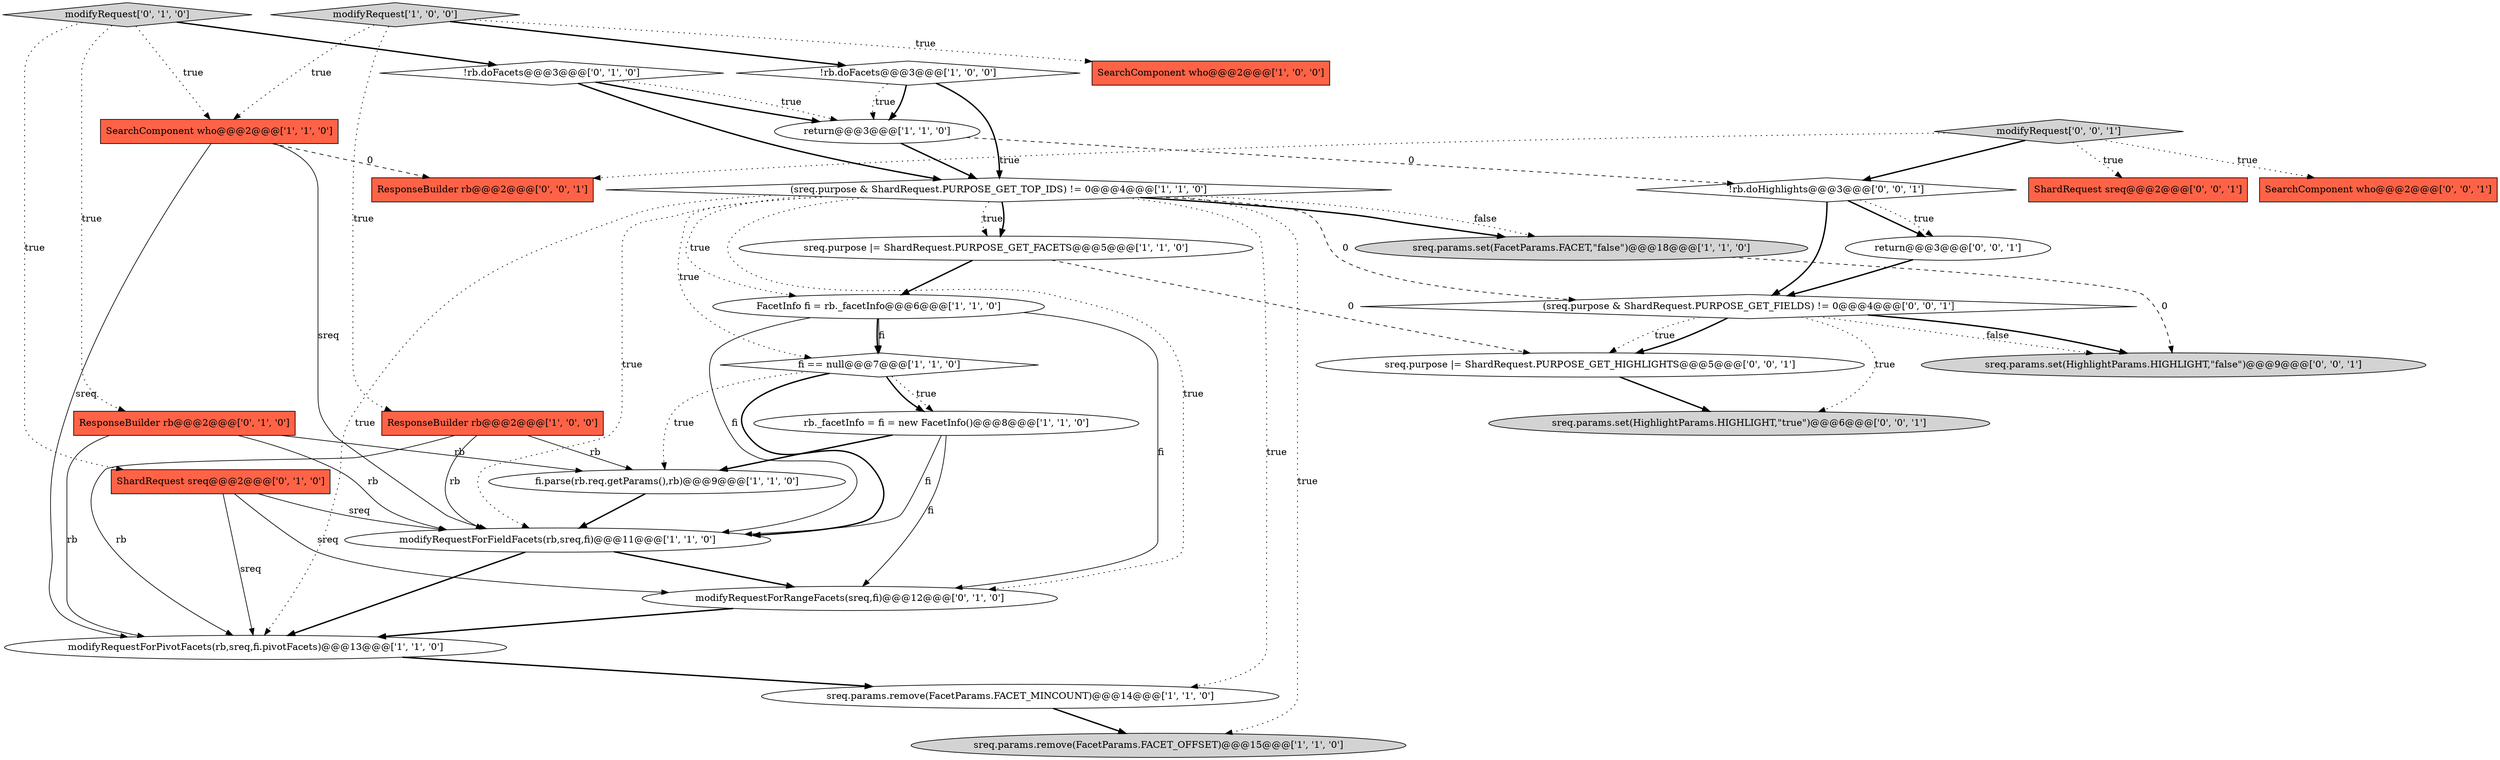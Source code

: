 digraph {
10 [style = filled, label = "modifyRequestForFieldFacets(rb,sreq,fi)@@@11@@@['1', '1', '0']", fillcolor = white, shape = ellipse image = "AAA0AAABBB1BBB"];
28 [style = filled, label = "ShardRequest sreq@@@2@@@['0', '0', '1']", fillcolor = tomato, shape = box image = "AAA0AAABBB3BBB"];
6 [style = filled, label = "sreq.params.set(FacetParams.FACET,\"false\")@@@18@@@['1', '1', '0']", fillcolor = lightgray, shape = ellipse image = "AAA0AAABBB1BBB"];
30 [style = filled, label = "ResponseBuilder rb@@@2@@@['0', '0', '1']", fillcolor = tomato, shape = box image = "AAA0AAABBB3BBB"];
14 [style = filled, label = "sreq.purpose |= ShardRequest.PURPOSE_GET_FACETS@@@5@@@['1', '1', '0']", fillcolor = white, shape = ellipse image = "AAA0AAABBB1BBB"];
19 [style = filled, label = "ResponseBuilder rb@@@2@@@['0', '1', '0']", fillcolor = tomato, shape = box image = "AAA0AAABBB2BBB"];
13 [style = filled, label = "SearchComponent who@@@2@@@['1', '1', '0']", fillcolor = tomato, shape = box image = "AAA0AAABBB1BBB"];
23 [style = filled, label = "return@@@3@@@['0', '0', '1']", fillcolor = white, shape = ellipse image = "AAA0AAABBB3BBB"];
2 [style = filled, label = "(sreq.purpose & ShardRequest.PURPOSE_GET_TOP_IDS) != 0@@@4@@@['1', '1', '0']", fillcolor = white, shape = diamond image = "AAA0AAABBB1BBB"];
0 [style = filled, label = "sreq.params.remove(FacetParams.FACET_OFFSET)@@@15@@@['1', '1', '0']", fillcolor = lightgray, shape = ellipse image = "AAA0AAABBB1BBB"];
24 [style = filled, label = "!rb.doHighlights@@@3@@@['0', '0', '1']", fillcolor = white, shape = diamond image = "AAA0AAABBB3BBB"];
9 [style = filled, label = "!rb.doFacets@@@3@@@['1', '0', '0']", fillcolor = white, shape = diamond image = "AAA0AAABBB1BBB"];
25 [style = filled, label = "SearchComponent who@@@2@@@['0', '0', '1']", fillcolor = tomato, shape = box image = "AAA0AAABBB3BBB"];
7 [style = filled, label = "SearchComponent who@@@2@@@['1', '0', '0']", fillcolor = tomato, shape = box image = "AAA0AAABBB1BBB"];
8 [style = filled, label = "modifyRequest['1', '0', '0']", fillcolor = lightgray, shape = diamond image = "AAA0AAABBB1BBB"];
4 [style = filled, label = "FacetInfo fi = rb._facetInfo@@@6@@@['1', '1', '0']", fillcolor = white, shape = ellipse image = "AAA0AAABBB1BBB"];
20 [style = filled, label = "modifyRequestForRangeFacets(sreq,fi)@@@12@@@['0', '1', '0']", fillcolor = white, shape = ellipse image = "AAA1AAABBB2BBB"];
18 [style = filled, label = "!rb.doFacets@@@3@@@['0', '1', '0']", fillcolor = white, shape = diamond image = "AAA0AAABBB2BBB"];
11 [style = filled, label = "rb._facetInfo = fi = new FacetInfo()@@@8@@@['1', '1', '0']", fillcolor = white, shape = ellipse image = "AAA0AAABBB1BBB"];
16 [style = filled, label = "fi == null@@@7@@@['1', '1', '0']", fillcolor = white, shape = diamond image = "AAA0AAABBB1BBB"];
26 [style = filled, label = "(sreq.purpose & ShardRequest.PURPOSE_GET_FIELDS) != 0@@@4@@@['0', '0', '1']", fillcolor = white, shape = diamond image = "AAA0AAABBB3BBB"];
3 [style = filled, label = "modifyRequestForPivotFacets(rb,sreq,fi.pivotFacets)@@@13@@@['1', '1', '0']", fillcolor = white, shape = ellipse image = "AAA0AAABBB1BBB"];
22 [style = filled, label = "modifyRequest['0', '0', '1']", fillcolor = lightgray, shape = diamond image = "AAA0AAABBB3BBB"];
21 [style = filled, label = "ShardRequest sreq@@@2@@@['0', '1', '0']", fillcolor = tomato, shape = box image = "AAA0AAABBB2BBB"];
31 [style = filled, label = "sreq.params.set(HighlightParams.HIGHLIGHT,\"true\")@@@6@@@['0', '0', '1']", fillcolor = lightgray, shape = ellipse image = "AAA0AAABBB3BBB"];
1 [style = filled, label = "fi.parse(rb.req.getParams(),rb)@@@9@@@['1', '1', '0']", fillcolor = white, shape = ellipse image = "AAA0AAABBB1BBB"];
27 [style = filled, label = "sreq.params.set(HighlightParams.HIGHLIGHT,\"false\")@@@9@@@['0', '0', '1']", fillcolor = lightgray, shape = ellipse image = "AAA0AAABBB3BBB"];
12 [style = filled, label = "return@@@3@@@['1', '1', '0']", fillcolor = white, shape = ellipse image = "AAA0AAABBB1BBB"];
29 [style = filled, label = "sreq.purpose |= ShardRequest.PURPOSE_GET_HIGHLIGHTS@@@5@@@['0', '0', '1']", fillcolor = white, shape = ellipse image = "AAA0AAABBB3BBB"];
15 [style = filled, label = "sreq.params.remove(FacetParams.FACET_MINCOUNT)@@@14@@@['1', '1', '0']", fillcolor = white, shape = ellipse image = "AAA0AAABBB1BBB"];
17 [style = filled, label = "modifyRequest['0', '1', '0']", fillcolor = lightgray, shape = diamond image = "AAA0AAABBB2BBB"];
5 [style = filled, label = "ResponseBuilder rb@@@2@@@['1', '0', '0']", fillcolor = tomato, shape = box image = "AAA0AAABBB1BBB"];
17->19 [style = dotted, label="true"];
26->29 [style = dotted, label="true"];
4->10 [style = solid, label="fi"];
2->6 [style = dotted, label="false"];
2->3 [style = dotted, label="true"];
20->3 [style = bold, label=""];
2->4 [style = dotted, label="true"];
22->28 [style = dotted, label="true"];
1->10 [style = bold, label=""];
8->9 [style = bold, label=""];
18->2 [style = bold, label=""];
11->20 [style = solid, label="fi"];
4->16 [style = bold, label=""];
24->23 [style = bold, label=""];
21->20 [style = solid, label="sreq"];
22->24 [style = bold, label=""];
17->18 [style = bold, label=""];
2->26 [style = dashed, label="0"];
22->30 [style = dotted, label="true"];
12->2 [style = bold, label=""];
14->29 [style = dashed, label="0"];
2->20 [style = dotted, label="true"];
17->13 [style = dotted, label="true"];
9->2 [style = bold, label=""];
5->1 [style = solid, label="rb"];
21->3 [style = solid, label="sreq"];
11->1 [style = bold, label=""];
19->10 [style = solid, label="rb"];
8->7 [style = dotted, label="true"];
2->14 [style = dotted, label="true"];
16->1 [style = dotted, label="true"];
18->12 [style = dotted, label="true"];
26->27 [style = dotted, label="false"];
16->10 [style = bold, label=""];
2->10 [style = dotted, label="true"];
2->16 [style = dotted, label="true"];
10->3 [style = bold, label=""];
21->10 [style = solid, label="sreq"];
23->26 [style = bold, label=""];
12->24 [style = dashed, label="0"];
22->25 [style = dotted, label="true"];
26->27 [style = bold, label=""];
13->10 [style = solid, label="sreq"];
19->3 [style = solid, label="rb"];
19->1 [style = solid, label="rb"];
2->15 [style = dotted, label="true"];
24->23 [style = dotted, label="true"];
9->12 [style = bold, label=""];
15->0 [style = bold, label=""];
5->10 [style = solid, label="rb"];
5->3 [style = solid, label="rb"];
4->20 [style = solid, label="fi"];
29->31 [style = bold, label=""];
13->3 [style = solid, label="sreq"];
3->15 [style = bold, label=""];
16->11 [style = dotted, label="true"];
8->5 [style = dotted, label="true"];
2->6 [style = bold, label=""];
17->21 [style = dotted, label="true"];
2->14 [style = bold, label=""];
2->0 [style = dotted, label="true"];
9->12 [style = dotted, label="true"];
14->4 [style = bold, label=""];
18->12 [style = bold, label=""];
6->27 [style = dashed, label="0"];
16->11 [style = bold, label=""];
24->26 [style = bold, label=""];
13->30 [style = dashed, label="0"];
26->29 [style = bold, label=""];
11->10 [style = solid, label="fi"];
26->31 [style = dotted, label="true"];
4->16 [style = solid, label="fi"];
8->13 [style = dotted, label="true"];
10->20 [style = bold, label=""];
}

